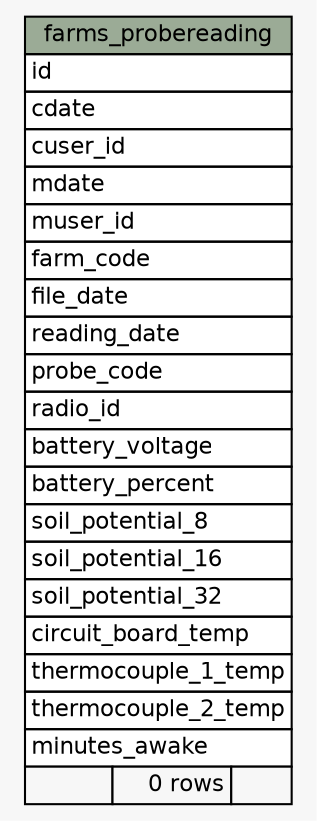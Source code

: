 // dot 2.34.0 on Mac OS X 10.9.1
// SchemaSpy rev Unknown
digraph "farms_probereading" {
  graph [
    rankdir="RL"
    bgcolor="#f7f7f7"
    nodesep="0.18"
    ranksep="0.46"
    fontname="Helvetica"
    fontsize="11"
  ];
  node [
    fontname="Helvetica"
    fontsize="11"
    shape="plaintext"
  ];
  edge [
    arrowsize="0.8"
  ];
  "farms_probereading" [
    label=<
    <TABLE BORDER="0" CELLBORDER="1" CELLSPACING="0" BGCOLOR="#ffffff">
      <TR><TD COLSPAN="3" BGCOLOR="#9bab96" ALIGN="CENTER">farms_probereading</TD></TR>
      <TR><TD PORT="id" COLSPAN="3" ALIGN="LEFT">id</TD></TR>
      <TR><TD PORT="cdate" COLSPAN="3" ALIGN="LEFT">cdate</TD></TR>
      <TR><TD PORT="cuser_id" COLSPAN="3" ALIGN="LEFT">cuser_id</TD></TR>
      <TR><TD PORT="mdate" COLSPAN="3" ALIGN="LEFT">mdate</TD></TR>
      <TR><TD PORT="muser_id" COLSPAN="3" ALIGN="LEFT">muser_id</TD></TR>
      <TR><TD PORT="farm_code" COLSPAN="3" ALIGN="LEFT">farm_code</TD></TR>
      <TR><TD PORT="file_date" COLSPAN="3" ALIGN="LEFT">file_date</TD></TR>
      <TR><TD PORT="reading_date" COLSPAN="3" ALIGN="LEFT">reading_date</TD></TR>
      <TR><TD PORT="probe_code" COLSPAN="3" ALIGN="LEFT">probe_code</TD></TR>
      <TR><TD PORT="radio_id" COLSPAN="3" ALIGN="LEFT">radio_id</TD></TR>
      <TR><TD PORT="battery_voltage" COLSPAN="3" ALIGN="LEFT">battery_voltage</TD></TR>
      <TR><TD PORT="battery_percent" COLSPAN="3" ALIGN="LEFT">battery_percent</TD></TR>
      <TR><TD PORT="soil_potential_8" COLSPAN="3" ALIGN="LEFT">soil_potential_8</TD></TR>
      <TR><TD PORT="soil_potential_16" COLSPAN="3" ALIGN="LEFT">soil_potential_16</TD></TR>
      <TR><TD PORT="soil_potential_32" COLSPAN="3" ALIGN="LEFT">soil_potential_32</TD></TR>
      <TR><TD PORT="circuit_board_temp" COLSPAN="3" ALIGN="LEFT">circuit_board_temp</TD></TR>
      <TR><TD PORT="thermocouple_1_temp" COLSPAN="3" ALIGN="LEFT">thermocouple_1_temp</TD></TR>
      <TR><TD PORT="thermocouple_2_temp" COLSPAN="3" ALIGN="LEFT">thermocouple_2_temp</TD></TR>
      <TR><TD PORT="minutes_awake" COLSPAN="3" ALIGN="LEFT">minutes_awake</TD></TR>
      <TR><TD ALIGN="LEFT" BGCOLOR="#f7f7f7">  </TD><TD ALIGN="RIGHT" BGCOLOR="#f7f7f7">0 rows</TD><TD ALIGN="RIGHT" BGCOLOR="#f7f7f7">  </TD></TR>
    </TABLE>>
    URL="tables/farms_probereading.html"
    tooltip="farms_probereading"
  ];
}

